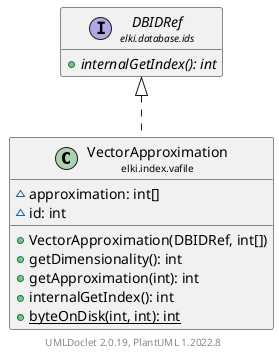 @startuml
    remove .*\.(Instance|Par|Parameterizer|Factory)$
    set namespaceSeparator none
    hide empty fields
    hide empty methods

    class "<size:14>VectorApproximation\n<size:10>elki.index.vafile" as elki.index.vafile.VectorApproximation [[VectorApproximation.html]] {
        ~approximation: int[]
        ~id: int
        +VectorApproximation(DBIDRef, int[])
        +getDimensionality(): int
        +getApproximation(int): int
        +internalGetIndex(): int
        {static} +byteOnDisk(int, int): int
    }

    interface "<size:14>DBIDRef\n<size:10>elki.database.ids" as elki.database.ids.DBIDRef [[../../database/ids/DBIDRef.html]] {
        {abstract} +internalGetIndex(): int
    }

    elki.database.ids.DBIDRef <|.. elki.index.vafile.VectorApproximation

    center footer UMLDoclet 2.0.19, PlantUML 1.2022.8
@enduml

